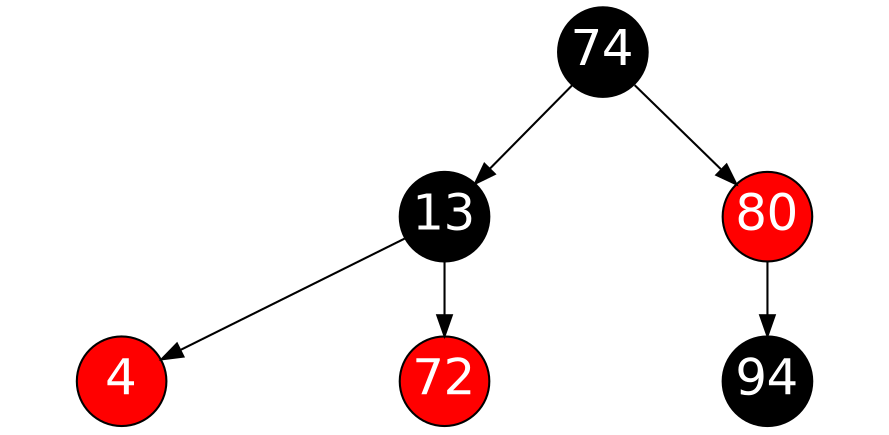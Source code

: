 digraph G {
	graph [ratio=.48];
	node [style=filled, color=black, shape=circle, width=.6 
		fontname=Helvetica, fontweight=bold, fontcolor=white, 
		fontsize=24, fixedsize=true];
	

  4, 13, 72, 80, 94;

  4, 72, 80	
	[fillcolor=red];

13 -> 4; 
74 -> 13; 
13 -> 72; 
74 -> 80; 
80 -> 94; 

}